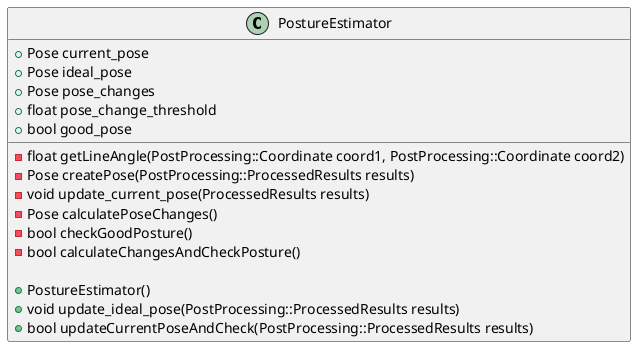 ' File: postureestimator.puml

@startuml(id=PostureEstimator)
class PostureEstimator {
   +Pose current_pose
   +Pose ideal_pose
   +Pose pose_changes
   +float pose_change_threshold
   +bool good_pose   
   -float getLineAngle(PostProcessing::Coordinate coord1, PostProcessing::Coordinate coord2)
   -Pose createPose(PostProcessing::ProcessedResults results)
   -void update_current_pose(ProcessedResults results)
   -Pose calculatePoseChanges()
   -bool checkGoodPosture()
   -bool calculateChangesAndCheckPosture()

   +PostureEstimator()
   +void update_ideal_pose(PostProcessing::ProcessedResults results)
   +bool updateCurrentPoseAndCheck(PostProcessing::ProcessedResults results)
}
@enduml

@startuml(id=Joint)
enum Joint {
    Head
    Neck
    Shoulder
    Hip
    Knee
    Foot
}
@enduml

@startuml(id=ConnectedJoint)
object ConnectedJoint{
    Joint joint
    PostProcessing::Coordinate coord
    ConnectedJoint * upper_connected_joint
    float upper_angle
    ConnectedJoint * lower_connected_joint
    float lower_angle
}
@enduml

@startuml(id=Pose)
object Pose {
    ConnectedJoint head
    ConnectedJoint neck
    ConnectedJoint shoulder
    ConnectedJoint hip
    ConnectedJoint knee
    ConnectedJoint foot    
}
@enduml
